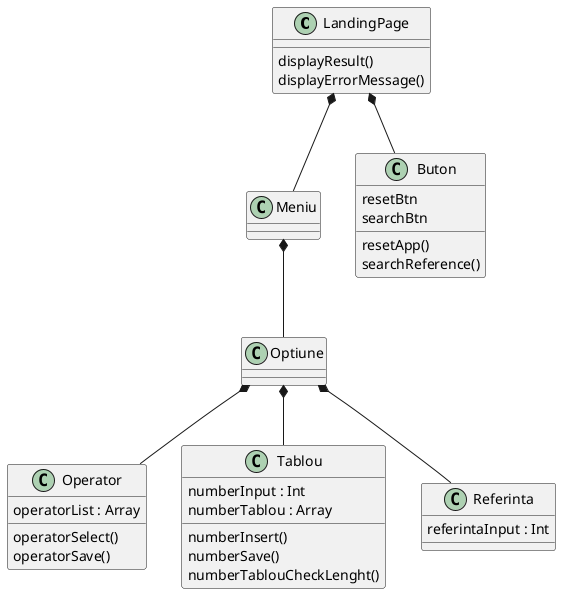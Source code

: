 @startuml
'https://plantuml.com/class-diagram

class LandingPage {
displayResult()
displayErrorMessage()
}

class Meniu {}

class Optiune {}

class Operator {
operatorList : Array
operatorSelect()
operatorSave()
}

class Tablou {
numberInput : Int
numberTablou : Array

numberInsert()
numberSave()
numberTablouCheckLenght()
}

class Referinta {
referintaInput : Int
}

class Buton {
resetBtn
searchBtn

resetApp()
searchReference()
}

LandingPage *-- Meniu
LandingPage *-- Buton

Meniu *-- Optiune

Optiune *-- Operator
Optiune *-- Tablou
Optiune *-- Referinta
@enduml